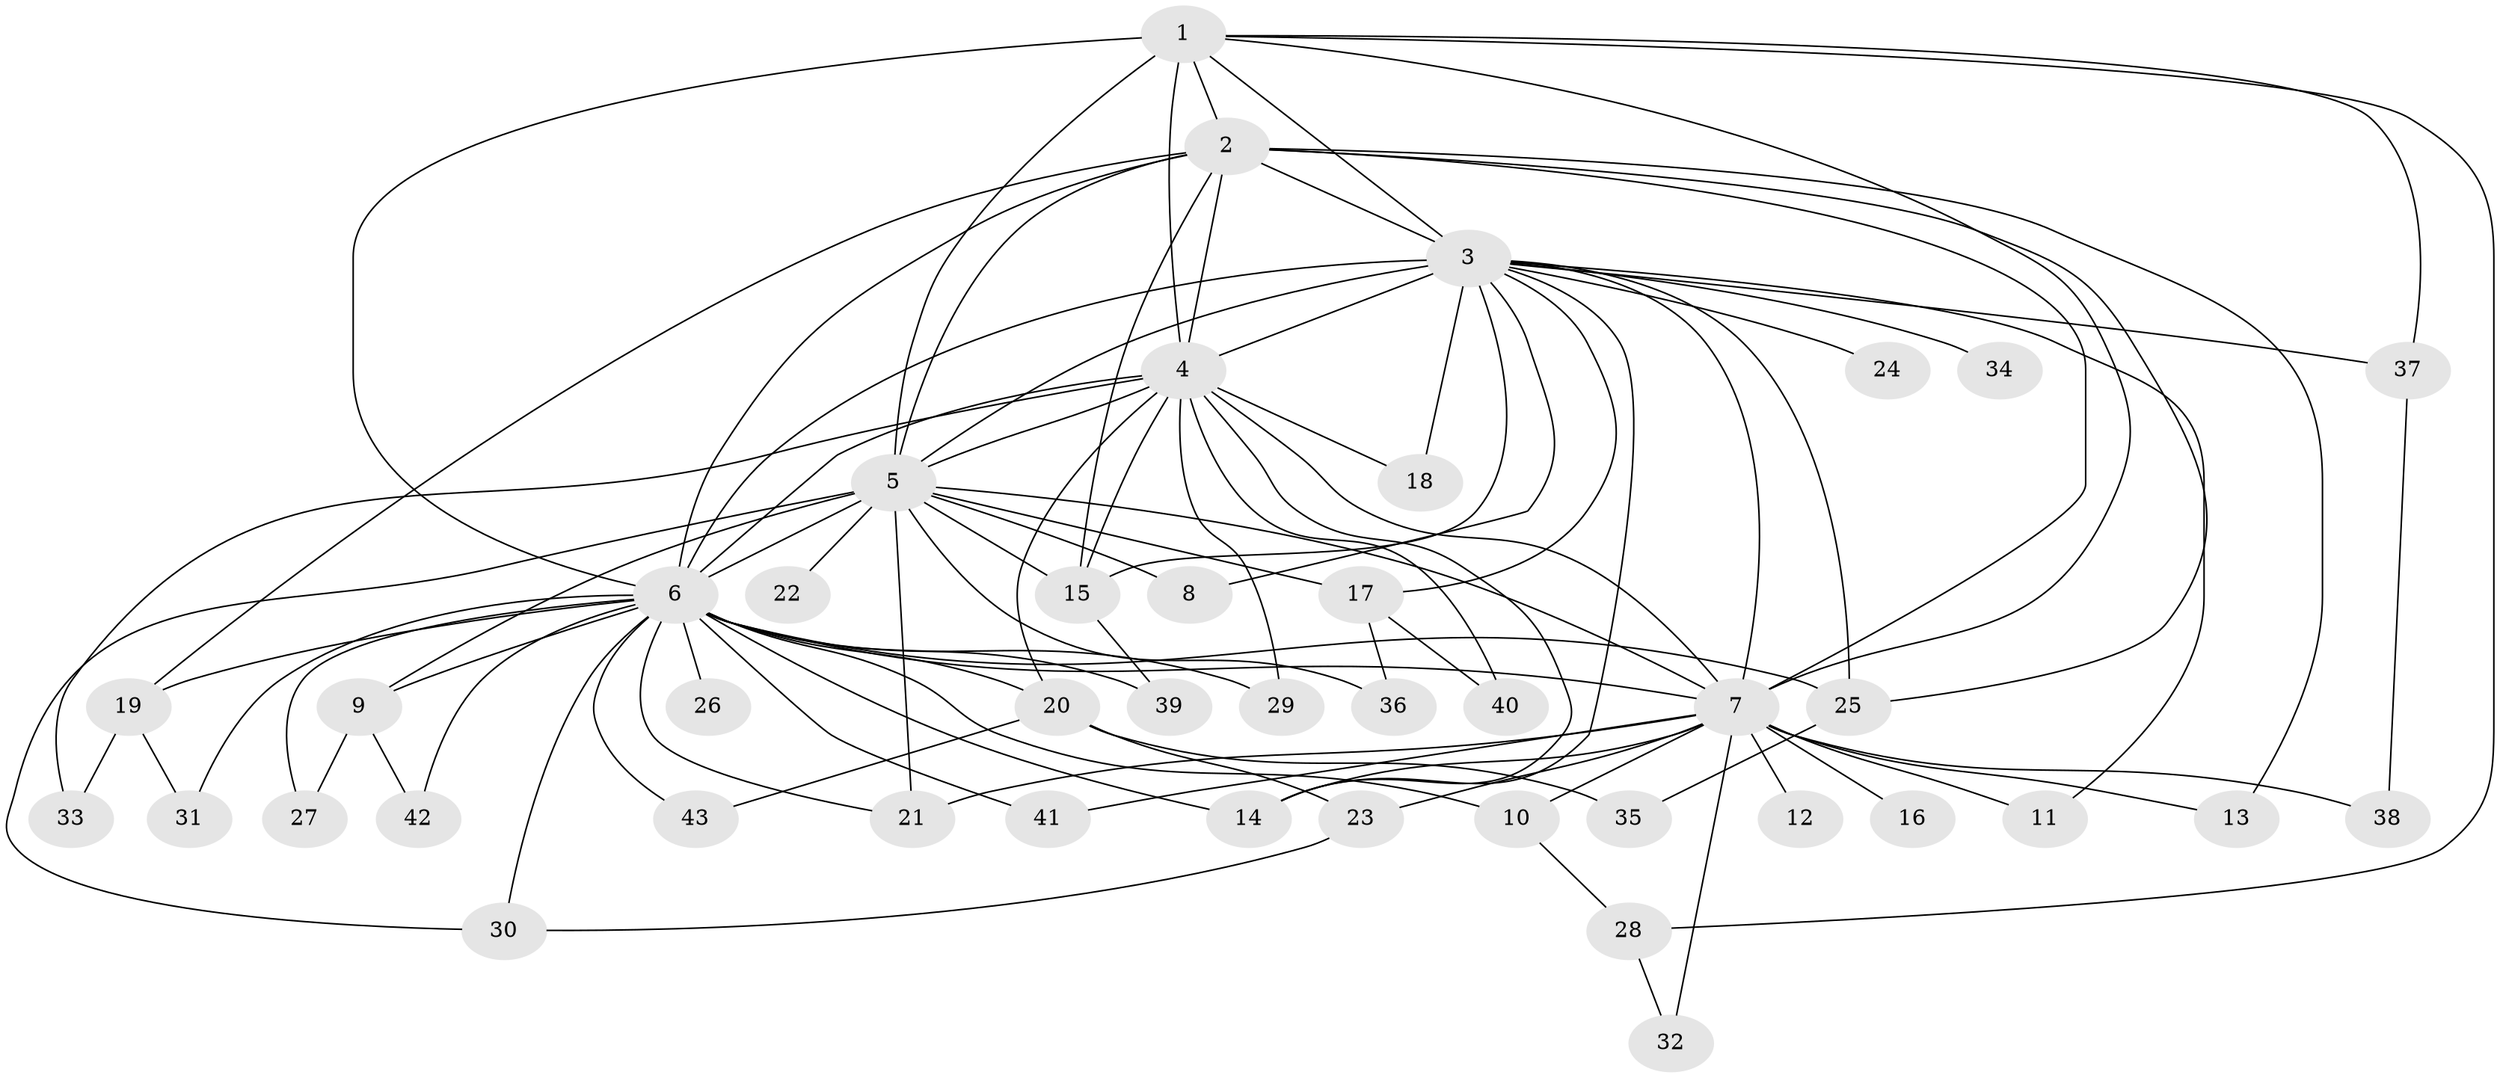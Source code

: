 // original degree distribution, {12: 0.014084507042253521, 14: 0.014084507042253521, 16: 0.014084507042253521, 18: 0.014084507042253521, 15: 0.014084507042253521, 20: 0.028169014084507043, 24: 0.028169014084507043, 13: 0.014084507042253521, 2: 0.5492957746478874, 4: 0.14084507042253522, 3: 0.15492957746478872, 7: 0.014084507042253521}
// Generated by graph-tools (version 1.1) at 2025/50/03/04/25 22:50:03]
// undirected, 43 vertices, 94 edges
graph export_dot {
  node [color=gray90,style=filled];
  1;
  2;
  3;
  4;
  5;
  6;
  7;
  8;
  9;
  10;
  11;
  12;
  13;
  14;
  15;
  16;
  17;
  18;
  19;
  20;
  21;
  22;
  23;
  24;
  25;
  26;
  27;
  28;
  29;
  30;
  31;
  32;
  33;
  34;
  35;
  36;
  37;
  38;
  39;
  40;
  41;
  42;
  43;
  1 -- 2 [weight=1.0];
  1 -- 3 [weight=2.0];
  1 -- 4 [weight=2.0];
  1 -- 5 [weight=1.0];
  1 -- 6 [weight=3.0];
  1 -- 7 [weight=1.0];
  1 -- 28 [weight=1.0];
  1 -- 37 [weight=1.0];
  2 -- 3 [weight=2.0];
  2 -- 4 [weight=2.0];
  2 -- 5 [weight=1.0];
  2 -- 6 [weight=3.0];
  2 -- 7 [weight=1.0];
  2 -- 13 [weight=1.0];
  2 -- 15 [weight=1.0];
  2 -- 19 [weight=1.0];
  2 -- 25 [weight=1.0];
  3 -- 4 [weight=4.0];
  3 -- 5 [weight=2.0];
  3 -- 6 [weight=5.0];
  3 -- 7 [weight=3.0];
  3 -- 8 [weight=1.0];
  3 -- 11 [weight=1.0];
  3 -- 14 [weight=1.0];
  3 -- 15 [weight=3.0];
  3 -- 17 [weight=1.0];
  3 -- 18 [weight=1.0];
  3 -- 24 [weight=2.0];
  3 -- 25 [weight=1.0];
  3 -- 34 [weight=2.0];
  3 -- 37 [weight=1.0];
  4 -- 5 [weight=3.0];
  4 -- 6 [weight=4.0];
  4 -- 7 [weight=2.0];
  4 -- 14 [weight=1.0];
  4 -- 15 [weight=1.0];
  4 -- 18 [weight=1.0];
  4 -- 20 [weight=1.0];
  4 -- 29 [weight=1.0];
  4 -- 33 [weight=1.0];
  4 -- 40 [weight=1.0];
  5 -- 6 [weight=2.0];
  5 -- 7 [weight=2.0];
  5 -- 8 [weight=1.0];
  5 -- 9 [weight=1.0];
  5 -- 15 [weight=1.0];
  5 -- 17 [weight=1.0];
  5 -- 21 [weight=1.0];
  5 -- 22 [weight=1.0];
  5 -- 30 [weight=1.0];
  5 -- 36 [weight=1.0];
  6 -- 7 [weight=3.0];
  6 -- 9 [weight=1.0];
  6 -- 10 [weight=1.0];
  6 -- 14 [weight=2.0];
  6 -- 19 [weight=1.0];
  6 -- 20 [weight=1.0];
  6 -- 21 [weight=1.0];
  6 -- 25 [weight=1.0];
  6 -- 26 [weight=2.0];
  6 -- 27 [weight=1.0];
  6 -- 29 [weight=1.0];
  6 -- 30 [weight=2.0];
  6 -- 31 [weight=1.0];
  6 -- 39 [weight=1.0];
  6 -- 41 [weight=1.0];
  6 -- 42 [weight=1.0];
  6 -- 43 [weight=1.0];
  7 -- 10 [weight=1.0];
  7 -- 11 [weight=1.0];
  7 -- 12 [weight=1.0];
  7 -- 13 [weight=1.0];
  7 -- 14 [weight=1.0];
  7 -- 16 [weight=1.0];
  7 -- 21 [weight=1.0];
  7 -- 23 [weight=1.0];
  7 -- 32 [weight=1.0];
  7 -- 38 [weight=1.0];
  7 -- 41 [weight=1.0];
  9 -- 27 [weight=1.0];
  9 -- 42 [weight=1.0];
  10 -- 28 [weight=1.0];
  15 -- 39 [weight=1.0];
  17 -- 36 [weight=1.0];
  17 -- 40 [weight=1.0];
  19 -- 31 [weight=1.0];
  19 -- 33 [weight=1.0];
  20 -- 23 [weight=1.0];
  20 -- 35 [weight=1.0];
  20 -- 43 [weight=1.0];
  23 -- 30 [weight=1.0];
  25 -- 35 [weight=1.0];
  28 -- 32 [weight=1.0];
  37 -- 38 [weight=1.0];
}
